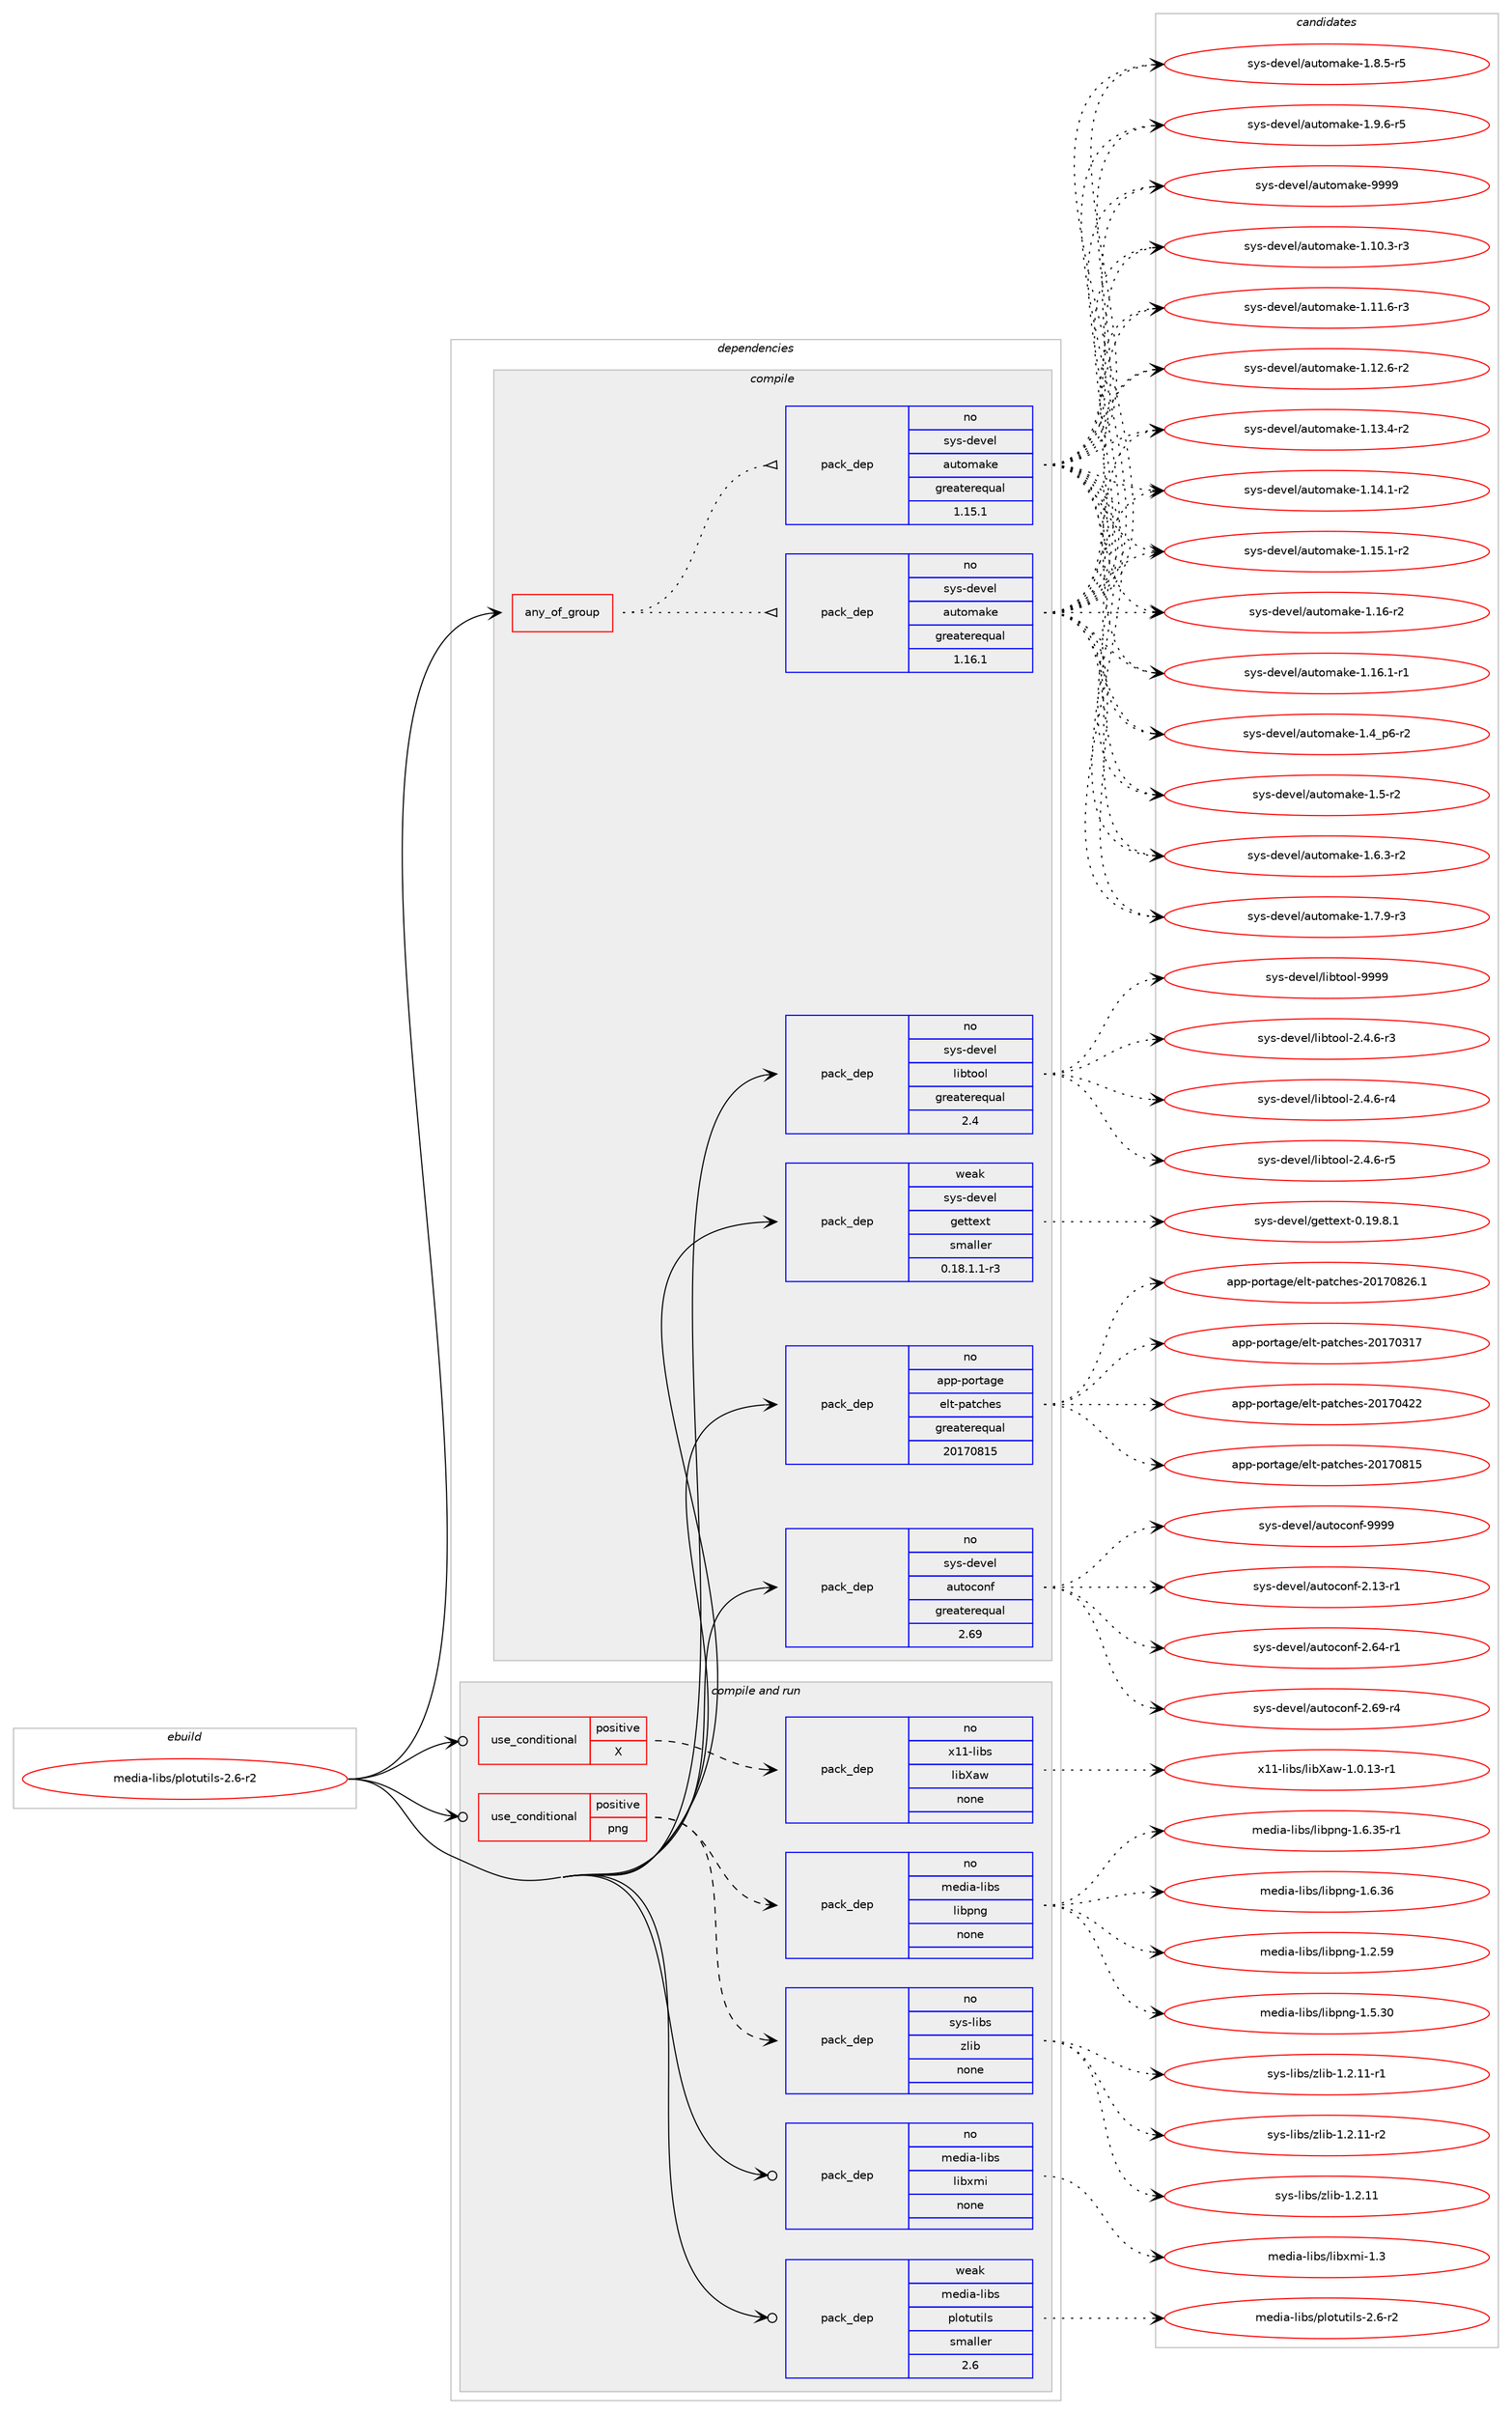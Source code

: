 digraph prolog {

# *************
# Graph options
# *************

newrank=true;
concentrate=true;
compound=true;
graph [rankdir=LR,fontname=Helvetica,fontsize=10,ranksep=1.5];#, ranksep=2.5, nodesep=0.2];
edge  [arrowhead=vee];
node  [fontname=Helvetica,fontsize=10];

# **********
# The ebuild
# **********

subgraph cluster_leftcol {
color=gray;
rank=same;
label=<<i>ebuild</i>>;
id [label="media-libs/plotutils-2.6-r2", color=red, width=4, href="../media-libs/plotutils-2.6-r2.svg"];
}

# ****************
# The dependencies
# ****************

subgraph cluster_midcol {
color=gray;
label=<<i>dependencies</i>>;
subgraph cluster_compile {
fillcolor="#eeeeee";
style=filled;
label=<<i>compile</i>>;
subgraph any25300 {
dependency1617739 [label=<<TABLE BORDER="0" CELLBORDER="1" CELLSPACING="0" CELLPADDING="4"><TR><TD CELLPADDING="10">any_of_group</TD></TR></TABLE>>, shape=none, color=red];subgraph pack1155897 {
dependency1617740 [label=<<TABLE BORDER="0" CELLBORDER="1" CELLSPACING="0" CELLPADDING="4" WIDTH="220"><TR><TD ROWSPAN="6" CELLPADDING="30">pack_dep</TD></TR><TR><TD WIDTH="110">no</TD></TR><TR><TD>sys-devel</TD></TR><TR><TD>automake</TD></TR><TR><TD>greaterequal</TD></TR><TR><TD>1.16.1</TD></TR></TABLE>>, shape=none, color=blue];
}
dependency1617739:e -> dependency1617740:w [weight=20,style="dotted",arrowhead="oinv"];
subgraph pack1155898 {
dependency1617741 [label=<<TABLE BORDER="0" CELLBORDER="1" CELLSPACING="0" CELLPADDING="4" WIDTH="220"><TR><TD ROWSPAN="6" CELLPADDING="30">pack_dep</TD></TR><TR><TD WIDTH="110">no</TD></TR><TR><TD>sys-devel</TD></TR><TR><TD>automake</TD></TR><TR><TD>greaterequal</TD></TR><TR><TD>1.15.1</TD></TR></TABLE>>, shape=none, color=blue];
}
dependency1617739:e -> dependency1617741:w [weight=20,style="dotted",arrowhead="oinv"];
}
id:e -> dependency1617739:w [weight=20,style="solid",arrowhead="vee"];
subgraph pack1155899 {
dependency1617742 [label=<<TABLE BORDER="0" CELLBORDER="1" CELLSPACING="0" CELLPADDING="4" WIDTH="220"><TR><TD ROWSPAN="6" CELLPADDING="30">pack_dep</TD></TR><TR><TD WIDTH="110">no</TD></TR><TR><TD>app-portage</TD></TR><TR><TD>elt-patches</TD></TR><TR><TD>greaterequal</TD></TR><TR><TD>20170815</TD></TR></TABLE>>, shape=none, color=blue];
}
id:e -> dependency1617742:w [weight=20,style="solid",arrowhead="vee"];
subgraph pack1155900 {
dependency1617743 [label=<<TABLE BORDER="0" CELLBORDER="1" CELLSPACING="0" CELLPADDING="4" WIDTH="220"><TR><TD ROWSPAN="6" CELLPADDING="30">pack_dep</TD></TR><TR><TD WIDTH="110">no</TD></TR><TR><TD>sys-devel</TD></TR><TR><TD>autoconf</TD></TR><TR><TD>greaterequal</TD></TR><TR><TD>2.69</TD></TR></TABLE>>, shape=none, color=blue];
}
id:e -> dependency1617743:w [weight=20,style="solid",arrowhead="vee"];
subgraph pack1155901 {
dependency1617744 [label=<<TABLE BORDER="0" CELLBORDER="1" CELLSPACING="0" CELLPADDING="4" WIDTH="220"><TR><TD ROWSPAN="6" CELLPADDING="30">pack_dep</TD></TR><TR><TD WIDTH="110">no</TD></TR><TR><TD>sys-devel</TD></TR><TR><TD>libtool</TD></TR><TR><TD>greaterequal</TD></TR><TR><TD>2.4</TD></TR></TABLE>>, shape=none, color=blue];
}
id:e -> dependency1617744:w [weight=20,style="solid",arrowhead="vee"];
subgraph pack1155902 {
dependency1617745 [label=<<TABLE BORDER="0" CELLBORDER="1" CELLSPACING="0" CELLPADDING="4" WIDTH="220"><TR><TD ROWSPAN="6" CELLPADDING="30">pack_dep</TD></TR><TR><TD WIDTH="110">weak</TD></TR><TR><TD>sys-devel</TD></TR><TR><TD>gettext</TD></TR><TR><TD>smaller</TD></TR><TR><TD>0.18.1.1-r3</TD></TR></TABLE>>, shape=none, color=blue];
}
id:e -> dependency1617745:w [weight=20,style="solid",arrowhead="vee"];
}
subgraph cluster_compileandrun {
fillcolor="#eeeeee";
style=filled;
label=<<i>compile and run</i>>;
subgraph cond435794 {
dependency1617746 [label=<<TABLE BORDER="0" CELLBORDER="1" CELLSPACING="0" CELLPADDING="4"><TR><TD ROWSPAN="3" CELLPADDING="10">use_conditional</TD></TR><TR><TD>positive</TD></TR><TR><TD>X</TD></TR></TABLE>>, shape=none, color=red];
subgraph pack1155903 {
dependency1617747 [label=<<TABLE BORDER="0" CELLBORDER="1" CELLSPACING="0" CELLPADDING="4" WIDTH="220"><TR><TD ROWSPAN="6" CELLPADDING="30">pack_dep</TD></TR><TR><TD WIDTH="110">no</TD></TR><TR><TD>x11-libs</TD></TR><TR><TD>libXaw</TD></TR><TR><TD>none</TD></TR><TR><TD></TD></TR></TABLE>>, shape=none, color=blue];
}
dependency1617746:e -> dependency1617747:w [weight=20,style="dashed",arrowhead="vee"];
}
id:e -> dependency1617746:w [weight=20,style="solid",arrowhead="odotvee"];
subgraph cond435795 {
dependency1617748 [label=<<TABLE BORDER="0" CELLBORDER="1" CELLSPACING="0" CELLPADDING="4"><TR><TD ROWSPAN="3" CELLPADDING="10">use_conditional</TD></TR><TR><TD>positive</TD></TR><TR><TD>png</TD></TR></TABLE>>, shape=none, color=red];
subgraph pack1155904 {
dependency1617749 [label=<<TABLE BORDER="0" CELLBORDER="1" CELLSPACING="0" CELLPADDING="4" WIDTH="220"><TR><TD ROWSPAN="6" CELLPADDING="30">pack_dep</TD></TR><TR><TD WIDTH="110">no</TD></TR><TR><TD>media-libs</TD></TR><TR><TD>libpng</TD></TR><TR><TD>none</TD></TR><TR><TD></TD></TR></TABLE>>, shape=none, color=blue];
}
dependency1617748:e -> dependency1617749:w [weight=20,style="dashed",arrowhead="vee"];
subgraph pack1155905 {
dependency1617750 [label=<<TABLE BORDER="0" CELLBORDER="1" CELLSPACING="0" CELLPADDING="4" WIDTH="220"><TR><TD ROWSPAN="6" CELLPADDING="30">pack_dep</TD></TR><TR><TD WIDTH="110">no</TD></TR><TR><TD>sys-libs</TD></TR><TR><TD>zlib</TD></TR><TR><TD>none</TD></TR><TR><TD></TD></TR></TABLE>>, shape=none, color=blue];
}
dependency1617748:e -> dependency1617750:w [weight=20,style="dashed",arrowhead="vee"];
}
id:e -> dependency1617748:w [weight=20,style="solid",arrowhead="odotvee"];
subgraph pack1155906 {
dependency1617751 [label=<<TABLE BORDER="0" CELLBORDER="1" CELLSPACING="0" CELLPADDING="4" WIDTH="220"><TR><TD ROWSPAN="6" CELLPADDING="30">pack_dep</TD></TR><TR><TD WIDTH="110">no</TD></TR><TR><TD>media-libs</TD></TR><TR><TD>libxmi</TD></TR><TR><TD>none</TD></TR><TR><TD></TD></TR></TABLE>>, shape=none, color=blue];
}
id:e -> dependency1617751:w [weight=20,style="solid",arrowhead="odotvee"];
subgraph pack1155907 {
dependency1617752 [label=<<TABLE BORDER="0" CELLBORDER="1" CELLSPACING="0" CELLPADDING="4" WIDTH="220"><TR><TD ROWSPAN="6" CELLPADDING="30">pack_dep</TD></TR><TR><TD WIDTH="110">weak</TD></TR><TR><TD>media-libs</TD></TR><TR><TD>plotutils</TD></TR><TR><TD>smaller</TD></TR><TR><TD>2.6</TD></TR></TABLE>>, shape=none, color=blue];
}
id:e -> dependency1617752:w [weight=20,style="solid",arrowhead="odotvee"];
}
subgraph cluster_run {
fillcolor="#eeeeee";
style=filled;
label=<<i>run</i>>;
}
}

# **************
# The candidates
# **************

subgraph cluster_choices {
rank=same;
color=gray;
label=<<i>candidates</i>>;

subgraph choice1155897 {
color=black;
nodesep=1;
choice11512111545100101118101108479711711611110997107101454946494846514511451 [label="sys-devel/automake-1.10.3-r3", color=red, width=4,href="../sys-devel/automake-1.10.3-r3.svg"];
choice11512111545100101118101108479711711611110997107101454946494946544511451 [label="sys-devel/automake-1.11.6-r3", color=red, width=4,href="../sys-devel/automake-1.11.6-r3.svg"];
choice11512111545100101118101108479711711611110997107101454946495046544511450 [label="sys-devel/automake-1.12.6-r2", color=red, width=4,href="../sys-devel/automake-1.12.6-r2.svg"];
choice11512111545100101118101108479711711611110997107101454946495146524511450 [label="sys-devel/automake-1.13.4-r2", color=red, width=4,href="../sys-devel/automake-1.13.4-r2.svg"];
choice11512111545100101118101108479711711611110997107101454946495246494511450 [label="sys-devel/automake-1.14.1-r2", color=red, width=4,href="../sys-devel/automake-1.14.1-r2.svg"];
choice11512111545100101118101108479711711611110997107101454946495346494511450 [label="sys-devel/automake-1.15.1-r2", color=red, width=4,href="../sys-devel/automake-1.15.1-r2.svg"];
choice1151211154510010111810110847971171161111099710710145494649544511450 [label="sys-devel/automake-1.16-r2", color=red, width=4,href="../sys-devel/automake-1.16-r2.svg"];
choice11512111545100101118101108479711711611110997107101454946495446494511449 [label="sys-devel/automake-1.16.1-r1", color=red, width=4,href="../sys-devel/automake-1.16.1-r1.svg"];
choice115121115451001011181011084797117116111109971071014549465295112544511450 [label="sys-devel/automake-1.4_p6-r2", color=red, width=4,href="../sys-devel/automake-1.4_p6-r2.svg"];
choice11512111545100101118101108479711711611110997107101454946534511450 [label="sys-devel/automake-1.5-r2", color=red, width=4,href="../sys-devel/automake-1.5-r2.svg"];
choice115121115451001011181011084797117116111109971071014549465446514511450 [label="sys-devel/automake-1.6.3-r2", color=red, width=4,href="../sys-devel/automake-1.6.3-r2.svg"];
choice115121115451001011181011084797117116111109971071014549465546574511451 [label="sys-devel/automake-1.7.9-r3", color=red, width=4,href="../sys-devel/automake-1.7.9-r3.svg"];
choice115121115451001011181011084797117116111109971071014549465646534511453 [label="sys-devel/automake-1.8.5-r5", color=red, width=4,href="../sys-devel/automake-1.8.5-r5.svg"];
choice115121115451001011181011084797117116111109971071014549465746544511453 [label="sys-devel/automake-1.9.6-r5", color=red, width=4,href="../sys-devel/automake-1.9.6-r5.svg"];
choice115121115451001011181011084797117116111109971071014557575757 [label="sys-devel/automake-9999", color=red, width=4,href="../sys-devel/automake-9999.svg"];
dependency1617740:e -> choice11512111545100101118101108479711711611110997107101454946494846514511451:w [style=dotted,weight="100"];
dependency1617740:e -> choice11512111545100101118101108479711711611110997107101454946494946544511451:w [style=dotted,weight="100"];
dependency1617740:e -> choice11512111545100101118101108479711711611110997107101454946495046544511450:w [style=dotted,weight="100"];
dependency1617740:e -> choice11512111545100101118101108479711711611110997107101454946495146524511450:w [style=dotted,weight="100"];
dependency1617740:e -> choice11512111545100101118101108479711711611110997107101454946495246494511450:w [style=dotted,weight="100"];
dependency1617740:e -> choice11512111545100101118101108479711711611110997107101454946495346494511450:w [style=dotted,weight="100"];
dependency1617740:e -> choice1151211154510010111810110847971171161111099710710145494649544511450:w [style=dotted,weight="100"];
dependency1617740:e -> choice11512111545100101118101108479711711611110997107101454946495446494511449:w [style=dotted,weight="100"];
dependency1617740:e -> choice115121115451001011181011084797117116111109971071014549465295112544511450:w [style=dotted,weight="100"];
dependency1617740:e -> choice11512111545100101118101108479711711611110997107101454946534511450:w [style=dotted,weight="100"];
dependency1617740:e -> choice115121115451001011181011084797117116111109971071014549465446514511450:w [style=dotted,weight="100"];
dependency1617740:e -> choice115121115451001011181011084797117116111109971071014549465546574511451:w [style=dotted,weight="100"];
dependency1617740:e -> choice115121115451001011181011084797117116111109971071014549465646534511453:w [style=dotted,weight="100"];
dependency1617740:e -> choice115121115451001011181011084797117116111109971071014549465746544511453:w [style=dotted,weight="100"];
dependency1617740:e -> choice115121115451001011181011084797117116111109971071014557575757:w [style=dotted,weight="100"];
}
subgraph choice1155898 {
color=black;
nodesep=1;
choice11512111545100101118101108479711711611110997107101454946494846514511451 [label="sys-devel/automake-1.10.3-r3", color=red, width=4,href="../sys-devel/automake-1.10.3-r3.svg"];
choice11512111545100101118101108479711711611110997107101454946494946544511451 [label="sys-devel/automake-1.11.6-r3", color=red, width=4,href="../sys-devel/automake-1.11.6-r3.svg"];
choice11512111545100101118101108479711711611110997107101454946495046544511450 [label="sys-devel/automake-1.12.6-r2", color=red, width=4,href="../sys-devel/automake-1.12.6-r2.svg"];
choice11512111545100101118101108479711711611110997107101454946495146524511450 [label="sys-devel/automake-1.13.4-r2", color=red, width=4,href="../sys-devel/automake-1.13.4-r2.svg"];
choice11512111545100101118101108479711711611110997107101454946495246494511450 [label="sys-devel/automake-1.14.1-r2", color=red, width=4,href="../sys-devel/automake-1.14.1-r2.svg"];
choice11512111545100101118101108479711711611110997107101454946495346494511450 [label="sys-devel/automake-1.15.1-r2", color=red, width=4,href="../sys-devel/automake-1.15.1-r2.svg"];
choice1151211154510010111810110847971171161111099710710145494649544511450 [label="sys-devel/automake-1.16-r2", color=red, width=4,href="../sys-devel/automake-1.16-r2.svg"];
choice11512111545100101118101108479711711611110997107101454946495446494511449 [label="sys-devel/automake-1.16.1-r1", color=red, width=4,href="../sys-devel/automake-1.16.1-r1.svg"];
choice115121115451001011181011084797117116111109971071014549465295112544511450 [label="sys-devel/automake-1.4_p6-r2", color=red, width=4,href="../sys-devel/automake-1.4_p6-r2.svg"];
choice11512111545100101118101108479711711611110997107101454946534511450 [label="sys-devel/automake-1.5-r2", color=red, width=4,href="../sys-devel/automake-1.5-r2.svg"];
choice115121115451001011181011084797117116111109971071014549465446514511450 [label="sys-devel/automake-1.6.3-r2", color=red, width=4,href="../sys-devel/automake-1.6.3-r2.svg"];
choice115121115451001011181011084797117116111109971071014549465546574511451 [label="sys-devel/automake-1.7.9-r3", color=red, width=4,href="../sys-devel/automake-1.7.9-r3.svg"];
choice115121115451001011181011084797117116111109971071014549465646534511453 [label="sys-devel/automake-1.8.5-r5", color=red, width=4,href="../sys-devel/automake-1.8.5-r5.svg"];
choice115121115451001011181011084797117116111109971071014549465746544511453 [label="sys-devel/automake-1.9.6-r5", color=red, width=4,href="../sys-devel/automake-1.9.6-r5.svg"];
choice115121115451001011181011084797117116111109971071014557575757 [label="sys-devel/automake-9999", color=red, width=4,href="../sys-devel/automake-9999.svg"];
dependency1617741:e -> choice11512111545100101118101108479711711611110997107101454946494846514511451:w [style=dotted,weight="100"];
dependency1617741:e -> choice11512111545100101118101108479711711611110997107101454946494946544511451:w [style=dotted,weight="100"];
dependency1617741:e -> choice11512111545100101118101108479711711611110997107101454946495046544511450:w [style=dotted,weight="100"];
dependency1617741:e -> choice11512111545100101118101108479711711611110997107101454946495146524511450:w [style=dotted,weight="100"];
dependency1617741:e -> choice11512111545100101118101108479711711611110997107101454946495246494511450:w [style=dotted,weight="100"];
dependency1617741:e -> choice11512111545100101118101108479711711611110997107101454946495346494511450:w [style=dotted,weight="100"];
dependency1617741:e -> choice1151211154510010111810110847971171161111099710710145494649544511450:w [style=dotted,weight="100"];
dependency1617741:e -> choice11512111545100101118101108479711711611110997107101454946495446494511449:w [style=dotted,weight="100"];
dependency1617741:e -> choice115121115451001011181011084797117116111109971071014549465295112544511450:w [style=dotted,weight="100"];
dependency1617741:e -> choice11512111545100101118101108479711711611110997107101454946534511450:w [style=dotted,weight="100"];
dependency1617741:e -> choice115121115451001011181011084797117116111109971071014549465446514511450:w [style=dotted,weight="100"];
dependency1617741:e -> choice115121115451001011181011084797117116111109971071014549465546574511451:w [style=dotted,weight="100"];
dependency1617741:e -> choice115121115451001011181011084797117116111109971071014549465646534511453:w [style=dotted,weight="100"];
dependency1617741:e -> choice115121115451001011181011084797117116111109971071014549465746544511453:w [style=dotted,weight="100"];
dependency1617741:e -> choice115121115451001011181011084797117116111109971071014557575757:w [style=dotted,weight="100"];
}
subgraph choice1155899 {
color=black;
nodesep=1;
choice97112112451121111141169710310147101108116451129711699104101115455048495548514955 [label="app-portage/elt-patches-20170317", color=red, width=4,href="../app-portage/elt-patches-20170317.svg"];
choice97112112451121111141169710310147101108116451129711699104101115455048495548525050 [label="app-portage/elt-patches-20170422", color=red, width=4,href="../app-portage/elt-patches-20170422.svg"];
choice97112112451121111141169710310147101108116451129711699104101115455048495548564953 [label="app-portage/elt-patches-20170815", color=red, width=4,href="../app-portage/elt-patches-20170815.svg"];
choice971121124511211111411697103101471011081164511297116991041011154550484955485650544649 [label="app-portage/elt-patches-20170826.1", color=red, width=4,href="../app-portage/elt-patches-20170826.1.svg"];
dependency1617742:e -> choice97112112451121111141169710310147101108116451129711699104101115455048495548514955:w [style=dotted,weight="100"];
dependency1617742:e -> choice97112112451121111141169710310147101108116451129711699104101115455048495548525050:w [style=dotted,weight="100"];
dependency1617742:e -> choice97112112451121111141169710310147101108116451129711699104101115455048495548564953:w [style=dotted,weight="100"];
dependency1617742:e -> choice971121124511211111411697103101471011081164511297116991041011154550484955485650544649:w [style=dotted,weight="100"];
}
subgraph choice1155900 {
color=black;
nodesep=1;
choice1151211154510010111810110847971171161119911111010245504649514511449 [label="sys-devel/autoconf-2.13-r1", color=red, width=4,href="../sys-devel/autoconf-2.13-r1.svg"];
choice1151211154510010111810110847971171161119911111010245504654524511449 [label="sys-devel/autoconf-2.64-r1", color=red, width=4,href="../sys-devel/autoconf-2.64-r1.svg"];
choice1151211154510010111810110847971171161119911111010245504654574511452 [label="sys-devel/autoconf-2.69-r4", color=red, width=4,href="../sys-devel/autoconf-2.69-r4.svg"];
choice115121115451001011181011084797117116111991111101024557575757 [label="sys-devel/autoconf-9999", color=red, width=4,href="../sys-devel/autoconf-9999.svg"];
dependency1617743:e -> choice1151211154510010111810110847971171161119911111010245504649514511449:w [style=dotted,weight="100"];
dependency1617743:e -> choice1151211154510010111810110847971171161119911111010245504654524511449:w [style=dotted,weight="100"];
dependency1617743:e -> choice1151211154510010111810110847971171161119911111010245504654574511452:w [style=dotted,weight="100"];
dependency1617743:e -> choice115121115451001011181011084797117116111991111101024557575757:w [style=dotted,weight="100"];
}
subgraph choice1155901 {
color=black;
nodesep=1;
choice1151211154510010111810110847108105981161111111084550465246544511451 [label="sys-devel/libtool-2.4.6-r3", color=red, width=4,href="../sys-devel/libtool-2.4.6-r3.svg"];
choice1151211154510010111810110847108105981161111111084550465246544511452 [label="sys-devel/libtool-2.4.6-r4", color=red, width=4,href="../sys-devel/libtool-2.4.6-r4.svg"];
choice1151211154510010111810110847108105981161111111084550465246544511453 [label="sys-devel/libtool-2.4.6-r5", color=red, width=4,href="../sys-devel/libtool-2.4.6-r5.svg"];
choice1151211154510010111810110847108105981161111111084557575757 [label="sys-devel/libtool-9999", color=red, width=4,href="../sys-devel/libtool-9999.svg"];
dependency1617744:e -> choice1151211154510010111810110847108105981161111111084550465246544511451:w [style=dotted,weight="100"];
dependency1617744:e -> choice1151211154510010111810110847108105981161111111084550465246544511452:w [style=dotted,weight="100"];
dependency1617744:e -> choice1151211154510010111810110847108105981161111111084550465246544511453:w [style=dotted,weight="100"];
dependency1617744:e -> choice1151211154510010111810110847108105981161111111084557575757:w [style=dotted,weight="100"];
}
subgraph choice1155902 {
color=black;
nodesep=1;
choice1151211154510010111810110847103101116116101120116454846495746564649 [label="sys-devel/gettext-0.19.8.1", color=red, width=4,href="../sys-devel/gettext-0.19.8.1.svg"];
dependency1617745:e -> choice1151211154510010111810110847103101116116101120116454846495746564649:w [style=dotted,weight="100"];
}
subgraph choice1155903 {
color=black;
nodesep=1;
choice1204949451081059811547108105988897119454946484649514511449 [label="x11-libs/libXaw-1.0.13-r1", color=red, width=4,href="../x11-libs/libXaw-1.0.13-r1.svg"];
dependency1617747:e -> choice1204949451081059811547108105988897119454946484649514511449:w [style=dotted,weight="100"];
}
subgraph choice1155904 {
color=black;
nodesep=1;
choice109101100105974510810598115471081059811211010345494650465357 [label="media-libs/libpng-1.2.59", color=red, width=4,href="../media-libs/libpng-1.2.59.svg"];
choice109101100105974510810598115471081059811211010345494653465148 [label="media-libs/libpng-1.5.30", color=red, width=4,href="../media-libs/libpng-1.5.30.svg"];
choice1091011001059745108105981154710810598112110103454946544651534511449 [label="media-libs/libpng-1.6.35-r1", color=red, width=4,href="../media-libs/libpng-1.6.35-r1.svg"];
choice109101100105974510810598115471081059811211010345494654465154 [label="media-libs/libpng-1.6.36", color=red, width=4,href="../media-libs/libpng-1.6.36.svg"];
dependency1617749:e -> choice109101100105974510810598115471081059811211010345494650465357:w [style=dotted,weight="100"];
dependency1617749:e -> choice109101100105974510810598115471081059811211010345494653465148:w [style=dotted,weight="100"];
dependency1617749:e -> choice1091011001059745108105981154710810598112110103454946544651534511449:w [style=dotted,weight="100"];
dependency1617749:e -> choice109101100105974510810598115471081059811211010345494654465154:w [style=dotted,weight="100"];
}
subgraph choice1155905 {
color=black;
nodesep=1;
choice1151211154510810598115471221081059845494650464949 [label="sys-libs/zlib-1.2.11", color=red, width=4,href="../sys-libs/zlib-1.2.11.svg"];
choice11512111545108105981154712210810598454946504649494511449 [label="sys-libs/zlib-1.2.11-r1", color=red, width=4,href="../sys-libs/zlib-1.2.11-r1.svg"];
choice11512111545108105981154712210810598454946504649494511450 [label="sys-libs/zlib-1.2.11-r2", color=red, width=4,href="../sys-libs/zlib-1.2.11-r2.svg"];
dependency1617750:e -> choice1151211154510810598115471221081059845494650464949:w [style=dotted,weight="100"];
dependency1617750:e -> choice11512111545108105981154712210810598454946504649494511449:w [style=dotted,weight="100"];
dependency1617750:e -> choice11512111545108105981154712210810598454946504649494511450:w [style=dotted,weight="100"];
}
subgraph choice1155906 {
color=black;
nodesep=1;
choice109101100105974510810598115471081059812010910545494651 [label="media-libs/libxmi-1.3", color=red, width=4,href="../media-libs/libxmi-1.3.svg"];
dependency1617751:e -> choice109101100105974510810598115471081059812010910545494651:w [style=dotted,weight="100"];
}
subgraph choice1155907 {
color=black;
nodesep=1;
choice10910110010597451081059811547112108111116117116105108115455046544511450 [label="media-libs/plotutils-2.6-r2", color=red, width=4,href="../media-libs/plotutils-2.6-r2.svg"];
dependency1617752:e -> choice10910110010597451081059811547112108111116117116105108115455046544511450:w [style=dotted,weight="100"];
}
}

}
